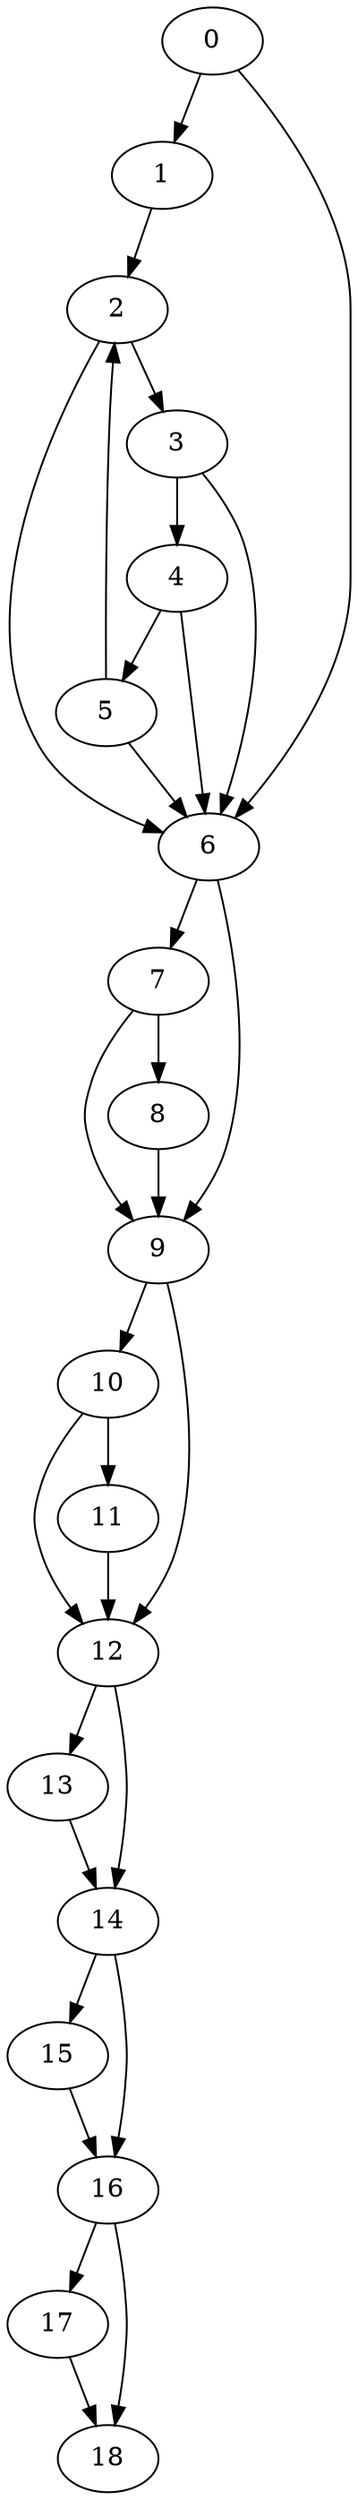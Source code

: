digraph {
	0
	1
	2
	3
	4
	5
	6
	7
	8
	9
	10
	11
	12
	13
	14
	15
	16
	17
	18
	0 -> 1
	10 -> 12
	11 -> 12
	9 -> 12
	14 -> 15
	16 -> 17
	12 -> 14
	13 -> 14
	1 -> 2
	5 -> 2
	7 -> 8
	12 -> 13
	10 -> 11
	14 -> 16
	15 -> 16
	2 -> 3
	3 -> 6
	4 -> 6
	5 -> 6
	0 -> 6
	2 -> 6
	6 -> 7
	6 -> 9
	7 -> 9
	8 -> 9
	3 -> 4
	4 -> 5
	9 -> 10
	16 -> 18
	17 -> 18
}
